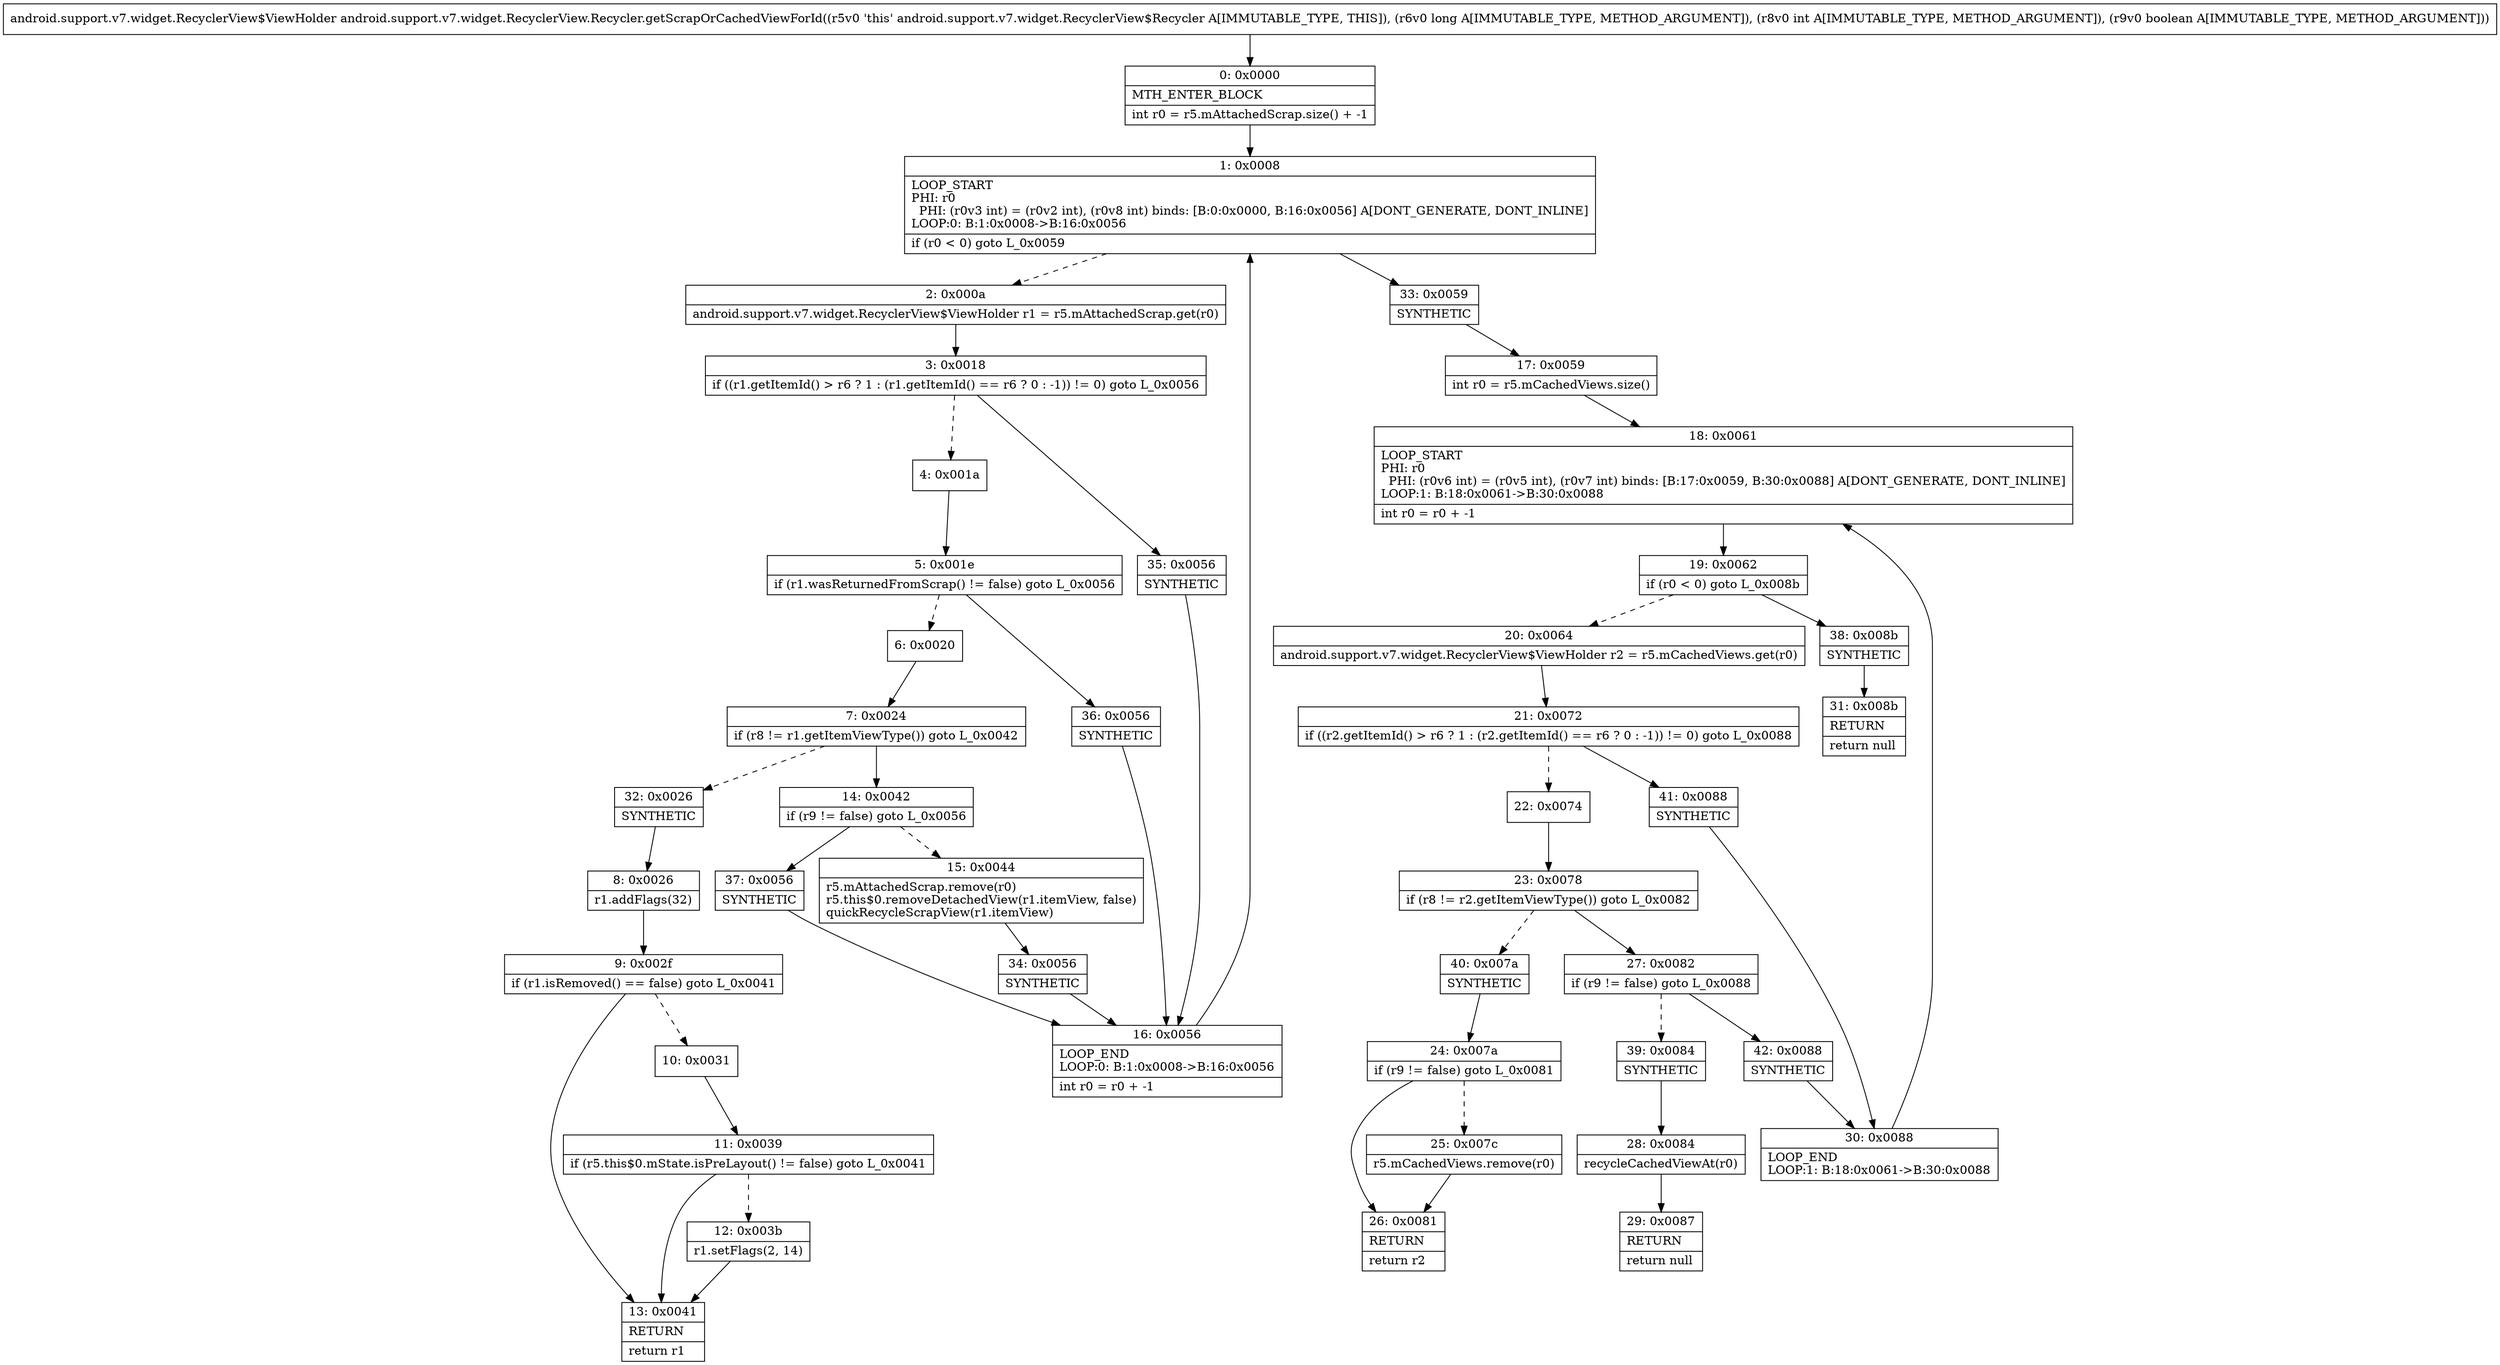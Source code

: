 digraph "CFG forandroid.support.v7.widget.RecyclerView.Recycler.getScrapOrCachedViewForId(JIZ)Landroid\/support\/v7\/widget\/RecyclerView$ViewHolder;" {
Node_0 [shape=record,label="{0\:\ 0x0000|MTH_ENTER_BLOCK\l|int r0 = r5.mAttachedScrap.size() + \-1\l}"];
Node_1 [shape=record,label="{1\:\ 0x0008|LOOP_START\lPHI: r0 \l  PHI: (r0v3 int) = (r0v2 int), (r0v8 int) binds: [B:0:0x0000, B:16:0x0056] A[DONT_GENERATE, DONT_INLINE]\lLOOP:0: B:1:0x0008\-\>B:16:0x0056\l|if (r0 \< 0) goto L_0x0059\l}"];
Node_2 [shape=record,label="{2\:\ 0x000a|android.support.v7.widget.RecyclerView$ViewHolder r1 = r5.mAttachedScrap.get(r0)\l}"];
Node_3 [shape=record,label="{3\:\ 0x0018|if ((r1.getItemId() \> r6 ? 1 : (r1.getItemId() == r6 ? 0 : \-1)) != 0) goto L_0x0056\l}"];
Node_4 [shape=record,label="{4\:\ 0x001a}"];
Node_5 [shape=record,label="{5\:\ 0x001e|if (r1.wasReturnedFromScrap() != false) goto L_0x0056\l}"];
Node_6 [shape=record,label="{6\:\ 0x0020}"];
Node_7 [shape=record,label="{7\:\ 0x0024|if (r8 != r1.getItemViewType()) goto L_0x0042\l}"];
Node_8 [shape=record,label="{8\:\ 0x0026|r1.addFlags(32)\l}"];
Node_9 [shape=record,label="{9\:\ 0x002f|if (r1.isRemoved() == false) goto L_0x0041\l}"];
Node_10 [shape=record,label="{10\:\ 0x0031}"];
Node_11 [shape=record,label="{11\:\ 0x0039|if (r5.this$0.mState.isPreLayout() != false) goto L_0x0041\l}"];
Node_12 [shape=record,label="{12\:\ 0x003b|r1.setFlags(2, 14)\l}"];
Node_13 [shape=record,label="{13\:\ 0x0041|RETURN\l|return r1\l}"];
Node_14 [shape=record,label="{14\:\ 0x0042|if (r9 != false) goto L_0x0056\l}"];
Node_15 [shape=record,label="{15\:\ 0x0044|r5.mAttachedScrap.remove(r0)\lr5.this$0.removeDetachedView(r1.itemView, false)\lquickRecycleScrapView(r1.itemView)\l}"];
Node_16 [shape=record,label="{16\:\ 0x0056|LOOP_END\lLOOP:0: B:1:0x0008\-\>B:16:0x0056\l|int r0 = r0 + \-1\l}"];
Node_17 [shape=record,label="{17\:\ 0x0059|int r0 = r5.mCachedViews.size()\l}"];
Node_18 [shape=record,label="{18\:\ 0x0061|LOOP_START\lPHI: r0 \l  PHI: (r0v6 int) = (r0v5 int), (r0v7 int) binds: [B:17:0x0059, B:30:0x0088] A[DONT_GENERATE, DONT_INLINE]\lLOOP:1: B:18:0x0061\-\>B:30:0x0088\l|int r0 = r0 + \-1\l}"];
Node_19 [shape=record,label="{19\:\ 0x0062|if (r0 \< 0) goto L_0x008b\l}"];
Node_20 [shape=record,label="{20\:\ 0x0064|android.support.v7.widget.RecyclerView$ViewHolder r2 = r5.mCachedViews.get(r0)\l}"];
Node_21 [shape=record,label="{21\:\ 0x0072|if ((r2.getItemId() \> r6 ? 1 : (r2.getItemId() == r6 ? 0 : \-1)) != 0) goto L_0x0088\l}"];
Node_22 [shape=record,label="{22\:\ 0x0074}"];
Node_23 [shape=record,label="{23\:\ 0x0078|if (r8 != r2.getItemViewType()) goto L_0x0082\l}"];
Node_24 [shape=record,label="{24\:\ 0x007a|if (r9 != false) goto L_0x0081\l}"];
Node_25 [shape=record,label="{25\:\ 0x007c|r5.mCachedViews.remove(r0)\l}"];
Node_26 [shape=record,label="{26\:\ 0x0081|RETURN\l|return r2\l}"];
Node_27 [shape=record,label="{27\:\ 0x0082|if (r9 != false) goto L_0x0088\l}"];
Node_28 [shape=record,label="{28\:\ 0x0084|recycleCachedViewAt(r0)\l}"];
Node_29 [shape=record,label="{29\:\ 0x0087|RETURN\l|return null\l}"];
Node_30 [shape=record,label="{30\:\ 0x0088|LOOP_END\lLOOP:1: B:18:0x0061\-\>B:30:0x0088\l}"];
Node_31 [shape=record,label="{31\:\ 0x008b|RETURN\l|return null\l}"];
Node_32 [shape=record,label="{32\:\ 0x0026|SYNTHETIC\l}"];
Node_33 [shape=record,label="{33\:\ 0x0059|SYNTHETIC\l}"];
Node_34 [shape=record,label="{34\:\ 0x0056|SYNTHETIC\l}"];
Node_35 [shape=record,label="{35\:\ 0x0056|SYNTHETIC\l}"];
Node_36 [shape=record,label="{36\:\ 0x0056|SYNTHETIC\l}"];
Node_37 [shape=record,label="{37\:\ 0x0056|SYNTHETIC\l}"];
Node_38 [shape=record,label="{38\:\ 0x008b|SYNTHETIC\l}"];
Node_39 [shape=record,label="{39\:\ 0x0084|SYNTHETIC\l}"];
Node_40 [shape=record,label="{40\:\ 0x007a|SYNTHETIC\l}"];
Node_41 [shape=record,label="{41\:\ 0x0088|SYNTHETIC\l}"];
Node_42 [shape=record,label="{42\:\ 0x0088|SYNTHETIC\l}"];
MethodNode[shape=record,label="{android.support.v7.widget.RecyclerView$ViewHolder android.support.v7.widget.RecyclerView.Recycler.getScrapOrCachedViewForId((r5v0 'this' android.support.v7.widget.RecyclerView$Recycler A[IMMUTABLE_TYPE, THIS]), (r6v0 long A[IMMUTABLE_TYPE, METHOD_ARGUMENT]), (r8v0 int A[IMMUTABLE_TYPE, METHOD_ARGUMENT]), (r9v0 boolean A[IMMUTABLE_TYPE, METHOD_ARGUMENT])) }"];
MethodNode -> Node_0;
Node_0 -> Node_1;
Node_1 -> Node_2[style=dashed];
Node_1 -> Node_33;
Node_2 -> Node_3;
Node_3 -> Node_4[style=dashed];
Node_3 -> Node_35;
Node_4 -> Node_5;
Node_5 -> Node_6[style=dashed];
Node_5 -> Node_36;
Node_6 -> Node_7;
Node_7 -> Node_14;
Node_7 -> Node_32[style=dashed];
Node_8 -> Node_9;
Node_9 -> Node_10[style=dashed];
Node_9 -> Node_13;
Node_10 -> Node_11;
Node_11 -> Node_12[style=dashed];
Node_11 -> Node_13;
Node_12 -> Node_13;
Node_14 -> Node_15[style=dashed];
Node_14 -> Node_37;
Node_15 -> Node_34;
Node_16 -> Node_1;
Node_17 -> Node_18;
Node_18 -> Node_19;
Node_19 -> Node_20[style=dashed];
Node_19 -> Node_38;
Node_20 -> Node_21;
Node_21 -> Node_22[style=dashed];
Node_21 -> Node_41;
Node_22 -> Node_23;
Node_23 -> Node_27;
Node_23 -> Node_40[style=dashed];
Node_24 -> Node_25[style=dashed];
Node_24 -> Node_26;
Node_25 -> Node_26;
Node_27 -> Node_39[style=dashed];
Node_27 -> Node_42;
Node_28 -> Node_29;
Node_30 -> Node_18;
Node_32 -> Node_8;
Node_33 -> Node_17;
Node_34 -> Node_16;
Node_35 -> Node_16;
Node_36 -> Node_16;
Node_37 -> Node_16;
Node_38 -> Node_31;
Node_39 -> Node_28;
Node_40 -> Node_24;
Node_41 -> Node_30;
Node_42 -> Node_30;
}

